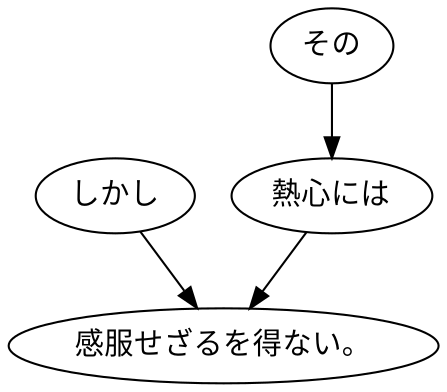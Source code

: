 digraph graph170 {
	node0 [label="しかし"];
	node1 [label="その"];
	node2 [label="熱心には"];
	node3 [label="感服せざるを得ない。"];
	node0 -> node3;
	node1 -> node2;
	node2 -> node3;
}
